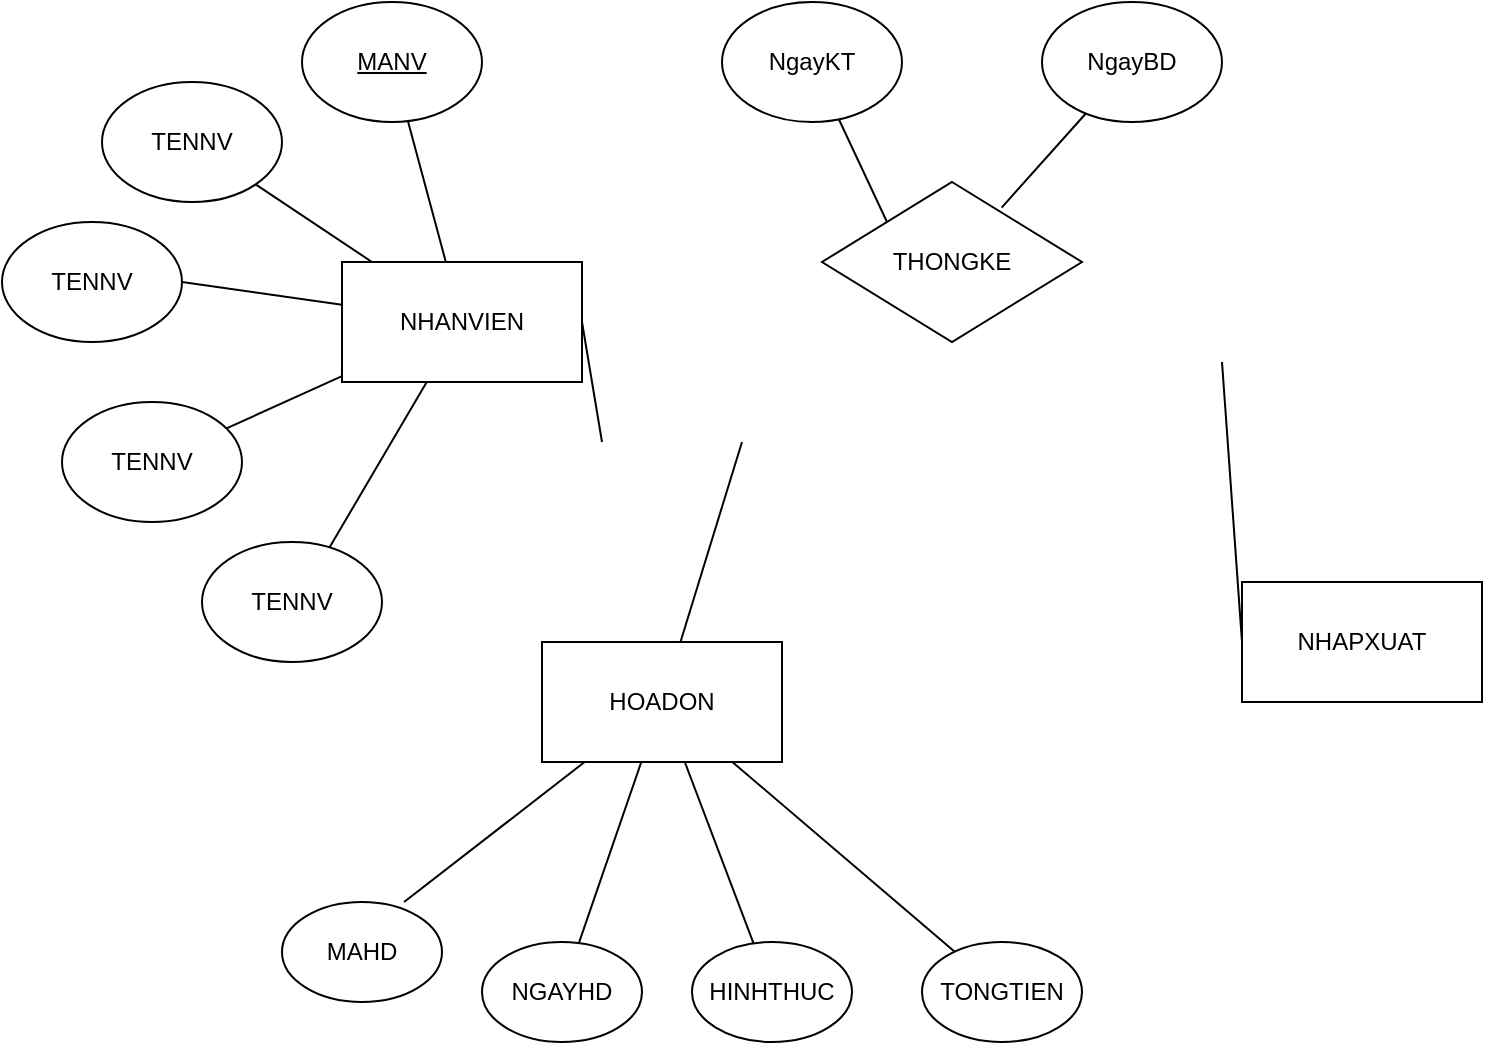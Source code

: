 <mxfile version="15.4.0" type="device"><diagram id="hvg3OHT2jyyF4ysDv7rJ" name="Page-1"><mxGraphModel dx="1936" dy="806" grid="1" gridSize="10" guides="1" tooltips="1" connect="1" arrows="1" fold="1" page="1" pageScale="1" pageWidth="850" pageHeight="1100" math="0" shadow="0"><root><mxCell id="0"/><mxCell id="1" parent="0"/><mxCell id="vN1EEsFcliEmUfKsrlPa-4" style="rounded=0;orthogonalLoop=1;jettySize=auto;html=1;endArrow=none;endFill=0;exitX=0;exitY=0;exitDx=0;exitDy=0;" parent="1" source="vN1EEsFcliEmUfKsrlPa-14" target="vN1EEsFcliEmUfKsrlPa-2" edge="1"><mxGeometry relative="1" as="geometry"><mxPoint x="359" y="290" as="sourcePoint"/></mxGeometry></mxCell><mxCell id="vN1EEsFcliEmUfKsrlPa-5" style="edgeStyle=none;rounded=0;orthogonalLoop=1;jettySize=auto;html=1;endArrow=none;endFill=0;exitX=0.691;exitY=0.16;exitDx=0;exitDy=0;exitPerimeter=0;" parent="1" source="vN1EEsFcliEmUfKsrlPa-14" target="vN1EEsFcliEmUfKsrlPa-3" edge="1"><mxGeometry relative="1" as="geometry"><mxPoint x="401" y="290" as="sourcePoint"/></mxGeometry></mxCell><mxCell id="vN1EEsFcliEmUfKsrlPa-2" value="NgayKT" style="ellipse;whiteSpace=wrap;html=1;" parent="1" vertex="1"><mxGeometry x="230" y="140" width="90" height="60" as="geometry"/></mxCell><mxCell id="vN1EEsFcliEmUfKsrlPa-3" value="NgayBD" style="ellipse;whiteSpace=wrap;html=1;" parent="1" vertex="1"><mxGeometry x="390" y="140" width="90" height="60" as="geometry"/></mxCell><mxCell id="vN1EEsFcliEmUfKsrlPa-41" style="edgeStyle=none;rounded=0;orthogonalLoop=1;jettySize=auto;html=1;entryX=0.7;entryY=0.067;entryDx=0;entryDy=0;entryPerimeter=0;endArrow=none;endFill=0;" parent="1" source="vN1EEsFcliEmUfKsrlPa-6" target="vN1EEsFcliEmUfKsrlPa-38" edge="1"><mxGeometry relative="1" as="geometry"/></mxCell><mxCell id="vN1EEsFcliEmUfKsrlPa-42" style="edgeStyle=none;rounded=0;orthogonalLoop=1;jettySize=auto;html=1;endArrow=none;endFill=0;" parent="1" source="vN1EEsFcliEmUfKsrlPa-6" target="vN1EEsFcliEmUfKsrlPa-37" edge="1"><mxGeometry relative="1" as="geometry"/></mxCell><mxCell id="vN1EEsFcliEmUfKsrlPa-43" style="edgeStyle=none;rounded=0;orthogonalLoop=1;jettySize=auto;html=1;entryX=1;entryY=0.5;entryDx=0;entryDy=0;endArrow=none;endFill=0;" parent="1" source="vN1EEsFcliEmUfKsrlPa-6" target="vN1EEsFcliEmUfKsrlPa-36" edge="1"><mxGeometry relative="1" as="geometry"/></mxCell><mxCell id="vN1EEsFcliEmUfKsrlPa-44" style="edgeStyle=none;rounded=0;orthogonalLoop=1;jettySize=auto;html=1;endArrow=none;endFill=0;" parent="1" source="vN1EEsFcliEmUfKsrlPa-6" target="vN1EEsFcliEmUfKsrlPa-35" edge="1"><mxGeometry relative="1" as="geometry"/></mxCell><mxCell id="vN1EEsFcliEmUfKsrlPa-45" style="edgeStyle=none;rounded=0;orthogonalLoop=1;jettySize=auto;html=1;endArrow=none;endFill=0;" parent="1" source="vN1EEsFcliEmUfKsrlPa-6" target="vN1EEsFcliEmUfKsrlPa-34" edge="1"><mxGeometry relative="1" as="geometry"/></mxCell><mxCell id="vN1EEsFcliEmUfKsrlPa-6" value="NHANVIEN" style="rounded=0;whiteSpace=wrap;html=1;" parent="1" vertex="1"><mxGeometry x="40" y="270" width="120" height="60" as="geometry"/></mxCell><mxCell id="vN1EEsFcliEmUfKsrlPa-17" style="edgeStyle=none;rounded=0;orthogonalLoop=1;jettySize=auto;html=1;endArrow=none;endFill=0;" parent="1" source="vN1EEsFcliEmUfKsrlPa-7" edge="1"><mxGeometry relative="1" as="geometry"><mxPoint x="240" y="360" as="targetPoint"/></mxGeometry></mxCell><mxCell id="vN1EEsFcliEmUfKsrlPa-27" style="edgeStyle=none;rounded=0;orthogonalLoop=1;jettySize=auto;html=1;entryX=0.763;entryY=0;entryDx=0;entryDy=0;endArrow=none;endFill=0;entryPerimeter=0;" parent="1" source="vN1EEsFcliEmUfKsrlPa-7" target="vN1EEsFcliEmUfKsrlPa-20" edge="1"><mxGeometry relative="1" as="geometry"/></mxCell><mxCell id="vN1EEsFcliEmUfKsrlPa-28" style="edgeStyle=none;rounded=0;orthogonalLoop=1;jettySize=auto;html=1;endArrow=none;endFill=0;" parent="1" source="vN1EEsFcliEmUfKsrlPa-7" target="vN1EEsFcliEmUfKsrlPa-21" edge="1"><mxGeometry relative="1" as="geometry"/></mxCell><mxCell id="vN1EEsFcliEmUfKsrlPa-29" style="edgeStyle=none;rounded=0;orthogonalLoop=1;jettySize=auto;html=1;endArrow=none;endFill=0;" parent="1" source="vN1EEsFcliEmUfKsrlPa-7" target="vN1EEsFcliEmUfKsrlPa-22" edge="1"><mxGeometry relative="1" as="geometry"/></mxCell><mxCell id="vN1EEsFcliEmUfKsrlPa-30" style="edgeStyle=none;rounded=0;orthogonalLoop=1;jettySize=auto;html=1;endArrow=none;endFill=0;" parent="1" source="vN1EEsFcliEmUfKsrlPa-7" target="vN1EEsFcliEmUfKsrlPa-23" edge="1"><mxGeometry relative="1" as="geometry"/></mxCell><mxCell id="vN1EEsFcliEmUfKsrlPa-7" value="HOADON" style="rounded=0;whiteSpace=wrap;html=1;" parent="1" vertex="1"><mxGeometry x="140" y="460" width="120" height="60" as="geometry"/></mxCell><mxCell id="vN1EEsFcliEmUfKsrlPa-9" value="NHAPXUAT" style="rounded=0;whiteSpace=wrap;html=1;" parent="1" vertex="1"><mxGeometry x="490" y="430" width="120" height="60" as="geometry"/></mxCell><mxCell id="vN1EEsFcliEmUfKsrlPa-15" style="edgeStyle=none;rounded=0;orthogonalLoop=1;jettySize=auto;html=1;endArrow=none;endFill=0;entryX=1;entryY=0.5;entryDx=0;entryDy=0;" parent="1" target="vN1EEsFcliEmUfKsrlPa-6" edge="1"><mxGeometry relative="1" as="geometry"><mxPoint x="100" y="270" as="targetPoint"/><mxPoint x="170" y="360" as="sourcePoint"/></mxGeometry></mxCell><mxCell id="vN1EEsFcliEmUfKsrlPa-18" style="edgeStyle=none;rounded=0;orthogonalLoop=1;jettySize=auto;html=1;entryX=0;entryY=0.5;entryDx=0;entryDy=0;endArrow=none;endFill=0;" parent="1" target="vN1EEsFcliEmUfKsrlPa-9" edge="1"><mxGeometry relative="1" as="geometry"><mxPoint x="480" y="320" as="sourcePoint"/></mxGeometry></mxCell><mxCell id="vN1EEsFcliEmUfKsrlPa-14" value="THONGKE" style="rhombus;whiteSpace=wrap;html=1;" parent="1" vertex="1"><mxGeometry x="280" y="230" width="130" height="80" as="geometry"/></mxCell><mxCell id="vN1EEsFcliEmUfKsrlPa-20" value="MAHD" style="ellipse;whiteSpace=wrap;html=1;" parent="1" vertex="1"><mxGeometry x="10" y="590" width="80" height="50" as="geometry"/></mxCell><mxCell id="vN1EEsFcliEmUfKsrlPa-21" value="NGAYHD" style="ellipse;whiteSpace=wrap;html=1;" parent="1" vertex="1"><mxGeometry x="110" y="610" width="80" height="50" as="geometry"/></mxCell><mxCell id="vN1EEsFcliEmUfKsrlPa-22" value="HINHTHUC" style="ellipse;whiteSpace=wrap;html=1;" parent="1" vertex="1"><mxGeometry x="215" y="610" width="80" height="50" as="geometry"/></mxCell><mxCell id="vN1EEsFcliEmUfKsrlPa-23" value="TONGTIEN" style="ellipse;whiteSpace=wrap;html=1;" parent="1" vertex="1"><mxGeometry x="330" y="610" width="80" height="50" as="geometry"/></mxCell><mxCell id="vN1EEsFcliEmUfKsrlPa-33" style="edgeStyle=none;rounded=0;orthogonalLoop=1;jettySize=auto;html=1;exitX=1;exitY=0;exitDx=0;exitDy=0;endArrow=none;endFill=0;" parent="1" edge="1"><mxGeometry relative="1" as="geometry"><mxPoint x="548.284" y="497.322" as="sourcePoint"/><mxPoint x="548.691" y="497.58" as="targetPoint"/></mxGeometry></mxCell><mxCell id="vN1EEsFcliEmUfKsrlPa-34" value="&lt;u&gt;MANV&lt;/u&gt;" style="ellipse;whiteSpace=wrap;html=1;" parent="1" vertex="1"><mxGeometry x="20" y="140" width="90" height="60" as="geometry"/></mxCell><mxCell id="vN1EEsFcliEmUfKsrlPa-35" value="TENNV" style="ellipse;whiteSpace=wrap;html=1;" parent="1" vertex="1"><mxGeometry x="-80" y="180" width="90" height="60" as="geometry"/></mxCell><mxCell id="vN1EEsFcliEmUfKsrlPa-36" value="TENNV" style="ellipse;whiteSpace=wrap;html=1;" parent="1" vertex="1"><mxGeometry x="-130" y="250" width="90" height="60" as="geometry"/></mxCell><mxCell id="vN1EEsFcliEmUfKsrlPa-37" value="TENNV" style="ellipse;whiteSpace=wrap;html=1;" parent="1" vertex="1"><mxGeometry x="-100" y="340" width="90" height="60" as="geometry"/></mxCell><mxCell id="vN1EEsFcliEmUfKsrlPa-38" value="TENNV" style="ellipse;whiteSpace=wrap;html=1;" parent="1" vertex="1"><mxGeometry x="-30" y="410" width="90" height="60" as="geometry"/></mxCell><mxCell id="vN1EEsFcliEmUfKsrlPa-39" style="edgeStyle=none;rounded=0;orthogonalLoop=1;jettySize=auto;html=1;exitX=1;exitY=0.5;exitDx=0;exitDy=0;endArrow=none;endFill=0;" parent="1" source="vN1EEsFcliEmUfKsrlPa-34" target="vN1EEsFcliEmUfKsrlPa-34" edge="1"><mxGeometry relative="1" as="geometry"/></mxCell><mxCell id="vN1EEsFcliEmUfKsrlPa-40" style="edgeStyle=none;rounded=0;orthogonalLoop=1;jettySize=auto;html=1;exitX=0.5;exitY=1;exitDx=0;exitDy=0;endArrow=none;endFill=0;" parent="1" source="vN1EEsFcliEmUfKsrlPa-37" target="vN1EEsFcliEmUfKsrlPa-37" edge="1"><mxGeometry relative="1" as="geometry"/></mxCell></root></mxGraphModel></diagram></mxfile>
